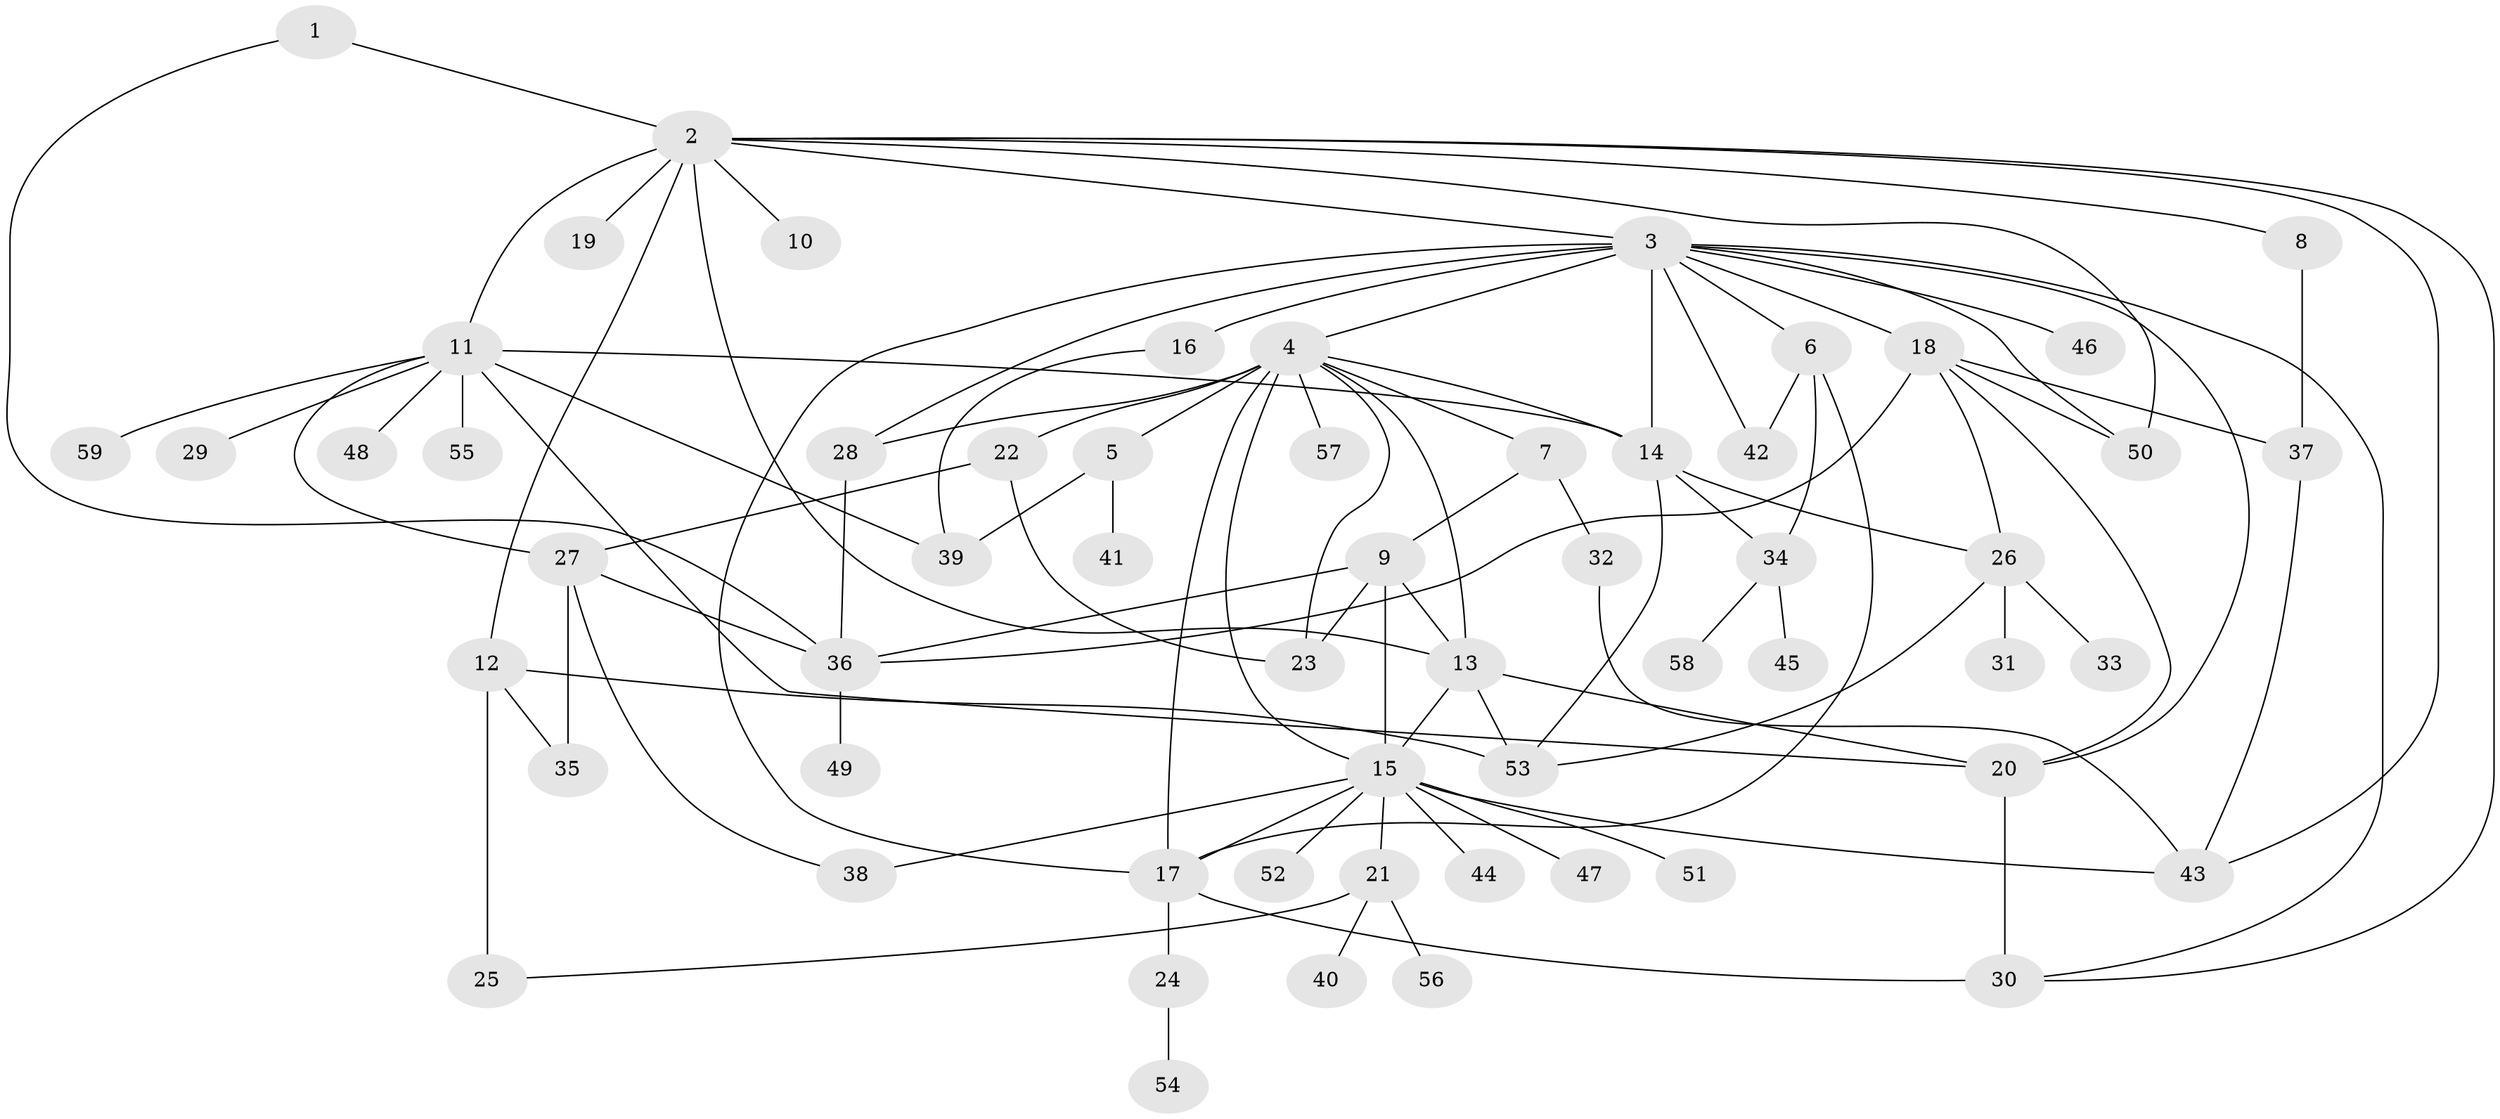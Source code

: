 // original degree distribution, {2: 0.21367521367521367, 15: 0.008547008547008548, 16: 0.008547008547008548, 17: 0.008547008547008548, 3: 0.1111111111111111, 6: 0.02564102564102564, 10: 0.017094017094017096, 1: 0.47863247863247865, 9: 0.017094017094017096, 7: 0.03418803418803419, 13: 0.008547008547008548, 4: 0.03418803418803419, 5: 0.03418803418803419}
// Generated by graph-tools (version 1.1) at 2025/50/03/04/25 22:50:34]
// undirected, 59 vertices, 98 edges
graph export_dot {
  node [color=gray90,style=filled];
  1;
  2;
  3;
  4;
  5;
  6;
  7;
  8;
  9;
  10;
  11;
  12;
  13;
  14;
  15;
  16;
  17;
  18;
  19;
  20;
  21;
  22;
  23;
  24;
  25;
  26;
  27;
  28;
  29;
  30;
  31;
  32;
  33;
  34;
  35;
  36;
  37;
  38;
  39;
  40;
  41;
  42;
  43;
  44;
  45;
  46;
  47;
  48;
  49;
  50;
  51;
  52;
  53;
  54;
  55;
  56;
  57;
  58;
  59;
  1 -- 2 [weight=1.0];
  1 -- 36 [weight=1.0];
  2 -- 3 [weight=1.0];
  2 -- 8 [weight=1.0];
  2 -- 10 [weight=1.0];
  2 -- 11 [weight=1.0];
  2 -- 12 [weight=1.0];
  2 -- 13 [weight=1.0];
  2 -- 19 [weight=4.0];
  2 -- 30 [weight=1.0];
  2 -- 43 [weight=1.0];
  2 -- 50 [weight=1.0];
  3 -- 4 [weight=1.0];
  3 -- 6 [weight=1.0];
  3 -- 14 [weight=5.0];
  3 -- 16 [weight=2.0];
  3 -- 17 [weight=1.0];
  3 -- 18 [weight=1.0];
  3 -- 20 [weight=1.0];
  3 -- 28 [weight=1.0];
  3 -- 30 [weight=1.0];
  3 -- 42 [weight=1.0];
  3 -- 46 [weight=1.0];
  3 -- 50 [weight=1.0];
  4 -- 5 [weight=3.0];
  4 -- 7 [weight=1.0];
  4 -- 13 [weight=1.0];
  4 -- 14 [weight=1.0];
  4 -- 15 [weight=1.0];
  4 -- 17 [weight=1.0];
  4 -- 22 [weight=1.0];
  4 -- 23 [weight=1.0];
  4 -- 28 [weight=1.0];
  4 -- 57 [weight=1.0];
  5 -- 39 [weight=1.0];
  5 -- 41 [weight=1.0];
  6 -- 17 [weight=1.0];
  6 -- 34 [weight=1.0];
  6 -- 42 [weight=1.0];
  7 -- 9 [weight=1.0];
  7 -- 32 [weight=2.0];
  8 -- 37 [weight=1.0];
  9 -- 13 [weight=5.0];
  9 -- 15 [weight=1.0];
  9 -- 23 [weight=1.0];
  9 -- 36 [weight=1.0];
  11 -- 14 [weight=1.0];
  11 -- 20 [weight=1.0];
  11 -- 27 [weight=1.0];
  11 -- 29 [weight=1.0];
  11 -- 39 [weight=1.0];
  11 -- 48 [weight=1.0];
  11 -- 55 [weight=1.0];
  11 -- 59 [weight=1.0];
  12 -- 25 [weight=3.0];
  12 -- 35 [weight=1.0];
  12 -- 53 [weight=1.0];
  13 -- 15 [weight=1.0];
  13 -- 20 [weight=1.0];
  13 -- 53 [weight=1.0];
  14 -- 26 [weight=1.0];
  14 -- 34 [weight=1.0];
  14 -- 53 [weight=1.0];
  15 -- 17 [weight=1.0];
  15 -- 21 [weight=1.0];
  15 -- 38 [weight=1.0];
  15 -- 43 [weight=1.0];
  15 -- 44 [weight=1.0];
  15 -- 47 [weight=1.0];
  15 -- 51 [weight=1.0];
  15 -- 52 [weight=1.0];
  16 -- 39 [weight=1.0];
  17 -- 24 [weight=1.0];
  17 -- 30 [weight=1.0];
  18 -- 20 [weight=1.0];
  18 -- 26 [weight=1.0];
  18 -- 36 [weight=1.0];
  18 -- 37 [weight=3.0];
  18 -- 50 [weight=1.0];
  20 -- 30 [weight=3.0];
  21 -- 25 [weight=1.0];
  21 -- 40 [weight=1.0];
  21 -- 56 [weight=1.0];
  22 -- 23 [weight=1.0];
  22 -- 27 [weight=1.0];
  24 -- 54 [weight=1.0];
  26 -- 31 [weight=1.0];
  26 -- 33 [weight=1.0];
  26 -- 53 [weight=1.0];
  27 -- 35 [weight=2.0];
  27 -- 36 [weight=1.0];
  27 -- 38 [weight=1.0];
  28 -- 36 [weight=1.0];
  32 -- 43 [weight=1.0];
  34 -- 45 [weight=1.0];
  34 -- 58 [weight=1.0];
  36 -- 49 [weight=1.0];
  37 -- 43 [weight=1.0];
}
